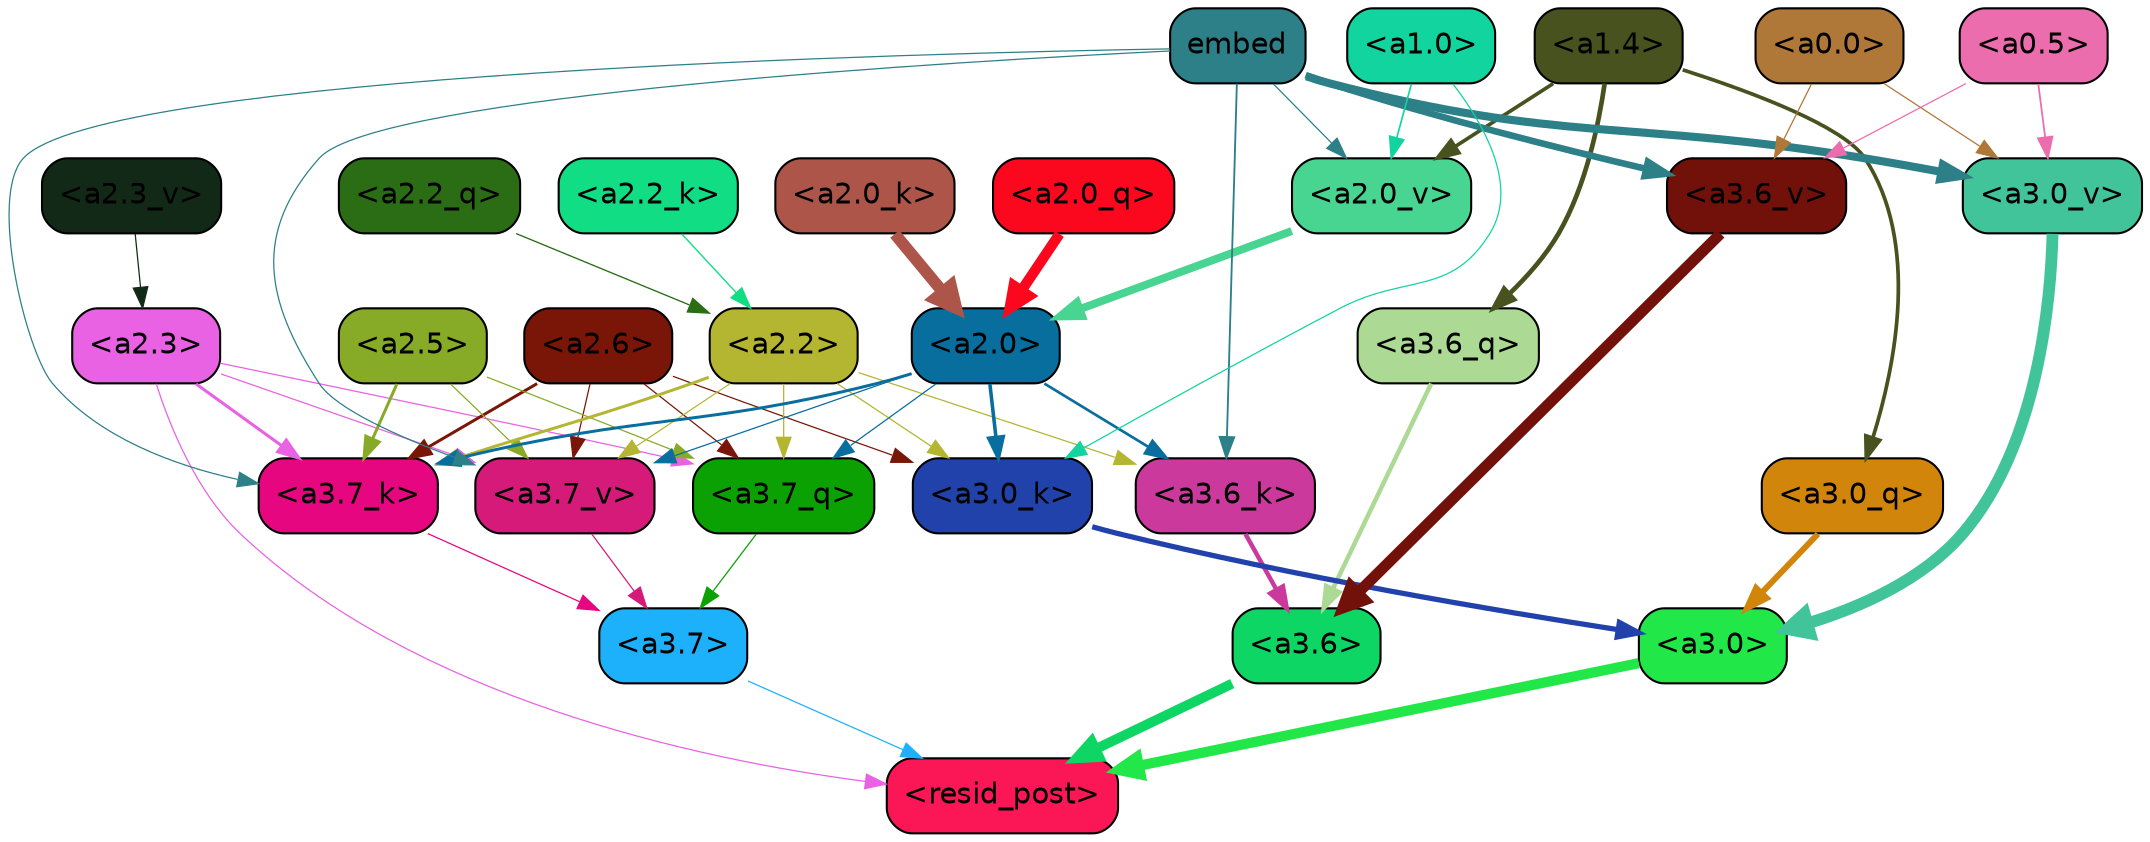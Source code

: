 strict digraph "" {
	graph [bgcolor=transparent,
		layout=dot,
		overlap=false,
		splines=true
	];
	"<a3.7>"	[color=black,
		fillcolor="#1eb1fb",
		fontname=Helvetica,
		shape=box,
		style="filled, rounded"];
	"<resid_post>"	[color=black,
		fillcolor="#fb1655",
		fontname=Helvetica,
		shape=box,
		style="filled, rounded"];
	"<a3.7>" -> "<resid_post>"	[color="#1eb1fb",
		penwidth=0.6];
	"<a3.6>"	[color=black,
		fillcolor="#0ed664",
		fontname=Helvetica,
		shape=box,
		style="filled, rounded"];
	"<a3.6>" -> "<resid_post>"	[color="#0ed664",
		penwidth=4.746312499046326];
	"<a3.0>"	[color=black,
		fillcolor="#22e749",
		fontname=Helvetica,
		shape=box,
		style="filled, rounded"];
	"<a3.0>" -> "<resid_post>"	[color="#22e749",
		penwidth=4.896343111991882];
	"<a2.3>"	[color=black,
		fillcolor="#e962e3",
		fontname=Helvetica,
		shape=box,
		style="filled, rounded"];
	"<a2.3>" -> "<resid_post>"	[color="#e962e3",
		penwidth=0.6];
	"<a3.7_q>"	[color=black,
		fillcolor="#0ca102",
		fontname=Helvetica,
		shape=box,
		style="filled, rounded"];
	"<a2.3>" -> "<a3.7_q>"	[color="#e962e3",
		penwidth=0.6];
	"<a3.7_k>"	[color=black,
		fillcolor="#e6067f",
		fontname=Helvetica,
		shape=box,
		style="filled, rounded"];
	"<a2.3>" -> "<a3.7_k>"	[color="#e962e3",
		penwidth=1.467104621231556];
	"<a3.7_v>"	[color=black,
		fillcolor="#d51a7a",
		fontname=Helvetica,
		shape=box,
		style="filled, rounded"];
	"<a2.3>" -> "<a3.7_v>"	[color="#e962e3",
		penwidth=0.6];
	"<a3.7_q>" -> "<a3.7>"	[color="#0ca102",
		penwidth=0.6];
	"<a3.6_q>"	[color=black,
		fillcolor="#acda94",
		fontname=Helvetica,
		shape=box,
		style="filled, rounded"];
	"<a3.6_q>" -> "<a3.6>"	[color="#acda94",
		penwidth=2.160832464694977];
	"<a3.0_q>"	[color=black,
		fillcolor="#d1850a",
		fontname=Helvetica,
		shape=box,
		style="filled, rounded"];
	"<a3.0_q>" -> "<a3.0>"	[color="#d1850a",
		penwidth=2.870753765106201];
	"<a3.7_k>" -> "<a3.7>"	[color="#e6067f",
		penwidth=0.6];
	"<a3.6_k>"	[color=black,
		fillcolor="#ca399b",
		fontname=Helvetica,
		shape=box,
		style="filled, rounded"];
	"<a3.6_k>" -> "<a3.6>"	[color="#ca399b",
		penwidth=2.13908451795578];
	"<a3.0_k>"	[color=black,
		fillcolor="#2242ab",
		fontname=Helvetica,
		shape=box,
		style="filled, rounded"];
	"<a3.0_k>" -> "<a3.0>"	[color="#2242ab",
		penwidth=2.520303964614868];
	"<a3.7_v>" -> "<a3.7>"	[color="#d51a7a",
		penwidth=0.6];
	"<a3.6_v>"	[color=black,
		fillcolor="#711109",
		fontname=Helvetica,
		shape=box,
		style="filled, rounded"];
	"<a3.6_v>" -> "<a3.6>"	[color="#711109",
		penwidth=5.297133803367615];
	"<a3.0_v>"	[color=black,
		fillcolor="#42c49b",
		fontname=Helvetica,
		shape=box,
		style="filled, rounded"];
	"<a3.0_v>" -> "<a3.0>"	[color="#42c49b",
		penwidth=5.680712580680847];
	"<a2.6>"	[color=black,
		fillcolor="#7a1608",
		fontname=Helvetica,
		shape=box,
		style="filled, rounded"];
	"<a2.6>" -> "<a3.7_q>"	[color="#7a1608",
		penwidth=0.6];
	"<a2.6>" -> "<a3.7_k>"	[color="#7a1608",
		penwidth=1.4453159049153328];
	"<a2.6>" -> "<a3.0_k>"	[color="#7a1608",
		penwidth=0.6];
	"<a2.6>" -> "<a3.7_v>"	[color="#7a1608",
		penwidth=0.6];
	"<a2.5>"	[color=black,
		fillcolor="#87aa27",
		fontname=Helvetica,
		shape=box,
		style="filled, rounded"];
	"<a2.5>" -> "<a3.7_q>"	[color="#87aa27",
		penwidth=0.6];
	"<a2.5>" -> "<a3.7_k>"	[color="#87aa27",
		penwidth=1.4526091292500496];
	"<a2.5>" -> "<a3.7_v>"	[color="#87aa27",
		penwidth=0.6];
	"<a2.2>"	[color=black,
		fillcolor="#b4b632",
		fontname=Helvetica,
		shape=box,
		style="filled, rounded"];
	"<a2.2>" -> "<a3.7_q>"	[color="#b4b632",
		penwidth=0.6];
	"<a2.2>" -> "<a3.7_k>"	[color="#b4b632",
		penwidth=1.4310357049107552];
	"<a2.2>" -> "<a3.6_k>"	[color="#b4b632",
		penwidth=0.6];
	"<a2.2>" -> "<a3.0_k>"	[color="#b4b632",
		penwidth=0.6];
	"<a2.2>" -> "<a3.7_v>"	[color="#b4b632",
		penwidth=0.6];
	"<a2.0>"	[color=black,
		fillcolor="#086e9e",
		fontname=Helvetica,
		shape=box,
		style="filled, rounded"];
	"<a2.0>" -> "<a3.7_q>"	[color="#086e9e",
		penwidth=0.6];
	"<a2.0>" -> "<a3.7_k>"	[color="#086e9e",
		penwidth=1.4314699843525887];
	"<a2.0>" -> "<a3.6_k>"	[color="#086e9e",
		penwidth=1.2950235605239868];
	"<a2.0>" -> "<a3.0_k>"	[color="#086e9e",
		penwidth=1.712992787361145];
	"<a2.0>" -> "<a3.7_v>"	[color="#086e9e",
		penwidth=0.6];
	"<a1.4>"	[color=black,
		fillcolor="#47521e",
		fontname=Helvetica,
		shape=box,
		style="filled, rounded"];
	"<a1.4>" -> "<a3.6_q>"	[color="#47521e",
		penwidth=2.242796540260315];
	"<a1.4>" -> "<a3.0_q>"	[color="#47521e",
		penwidth=1.7808996737003326];
	"<a2.0_v>"	[color=black,
		fillcolor="#48d591",
		fontname=Helvetica,
		shape=box,
		style="filled, rounded"];
	"<a1.4>" -> "<a2.0_v>"	[color="#47521e",
		penwidth=1.7603429555892944];
	embed	[color=black,
		fillcolor="#2d8088",
		fontname=Helvetica,
		shape=box,
		style="filled, rounded"];
	embed -> "<a3.7_k>"	[color="#2d8088",
		penwidth=0.6];
	embed -> "<a3.6_k>"	[color="#2d8088",
		penwidth=0.891706109046936];
	embed -> "<a3.7_v>"	[color="#2d8088",
		penwidth=0.6];
	embed -> "<a3.6_v>"	[color="#2d8088",
		penwidth=3.1766927242279053];
	embed -> "<a3.0_v>"	[color="#2d8088",
		penwidth=3.9005755856633186];
	embed -> "<a2.0_v>"	[color="#2d8088",
		penwidth=0.6];
	"<a1.0>"	[color=black,
		fillcolor="#12d49e",
		fontname=Helvetica,
		shape=box,
		style="filled, rounded"];
	"<a1.0>" -> "<a3.0_k>"	[color="#12d49e",
		penwidth=0.6];
	"<a1.0>" -> "<a2.0_v>"	[color="#12d49e",
		penwidth=0.7897878289222717];
	"<a0.5>"	[color=black,
		fillcolor="#ec6dad",
		fontname=Helvetica,
		shape=box,
		style="filled, rounded"];
	"<a0.5>" -> "<a3.6_v>"	[color="#ec6dad",
		penwidth=0.6];
	"<a0.5>" -> "<a3.0_v>"	[color="#ec6dad",
		penwidth=0.8493617177009583];
	"<a0.0>"	[color=black,
		fillcolor="#af7738",
		fontname=Helvetica,
		shape=box,
		style="filled, rounded"];
	"<a0.0>" -> "<a3.6_v>"	[color="#af7738",
		penwidth=0.6];
	"<a0.0>" -> "<a3.0_v>"	[color="#af7738",
		penwidth=0.6];
	"<a2.2_q>"	[color=black,
		fillcolor="#2b6d15",
		fontname=Helvetica,
		shape=box,
		style="filled, rounded"];
	"<a2.2_q>" -> "<a2.2>"	[color="#2b6d15",
		penwidth=0.6449352353811264];
	"<a2.0_q>"	[color=black,
		fillcolor="#fc081e",
		fontname=Helvetica,
		shape=box,
		style="filled, rounded"];
	"<a2.0_q>" -> "<a2.0>"	[color="#fc081e",
		penwidth=5.017253503203392];
	"<a2.2_k>"	[color=black,
		fillcolor="#11de84",
		fontname=Helvetica,
		shape=box,
		style="filled, rounded"];
	"<a2.2_k>" -> "<a2.2>"	[color="#11de84",
		penwidth=0.6690489649772644];
	"<a2.0_k>"	[color=black,
		fillcolor="#ae554a",
		fontname=Helvetica,
		shape=box,
		style="filled, rounded"];
	"<a2.0_k>" -> "<a2.0>"	[color="#ae554a",
		penwidth=5.656688302755356];
	"<a2.3_v>"	[color=black,
		fillcolor="#112916",
		fontname=Helvetica,
		shape=box,
		style="filled, rounded"];
	"<a2.3_v>" -> "<a2.3>"	[color="#112916",
		penwidth=0.6];
	"<a2.0_v>" -> "<a2.0>"	[color="#48d591",
		penwidth=3.8170836865901947];
}

